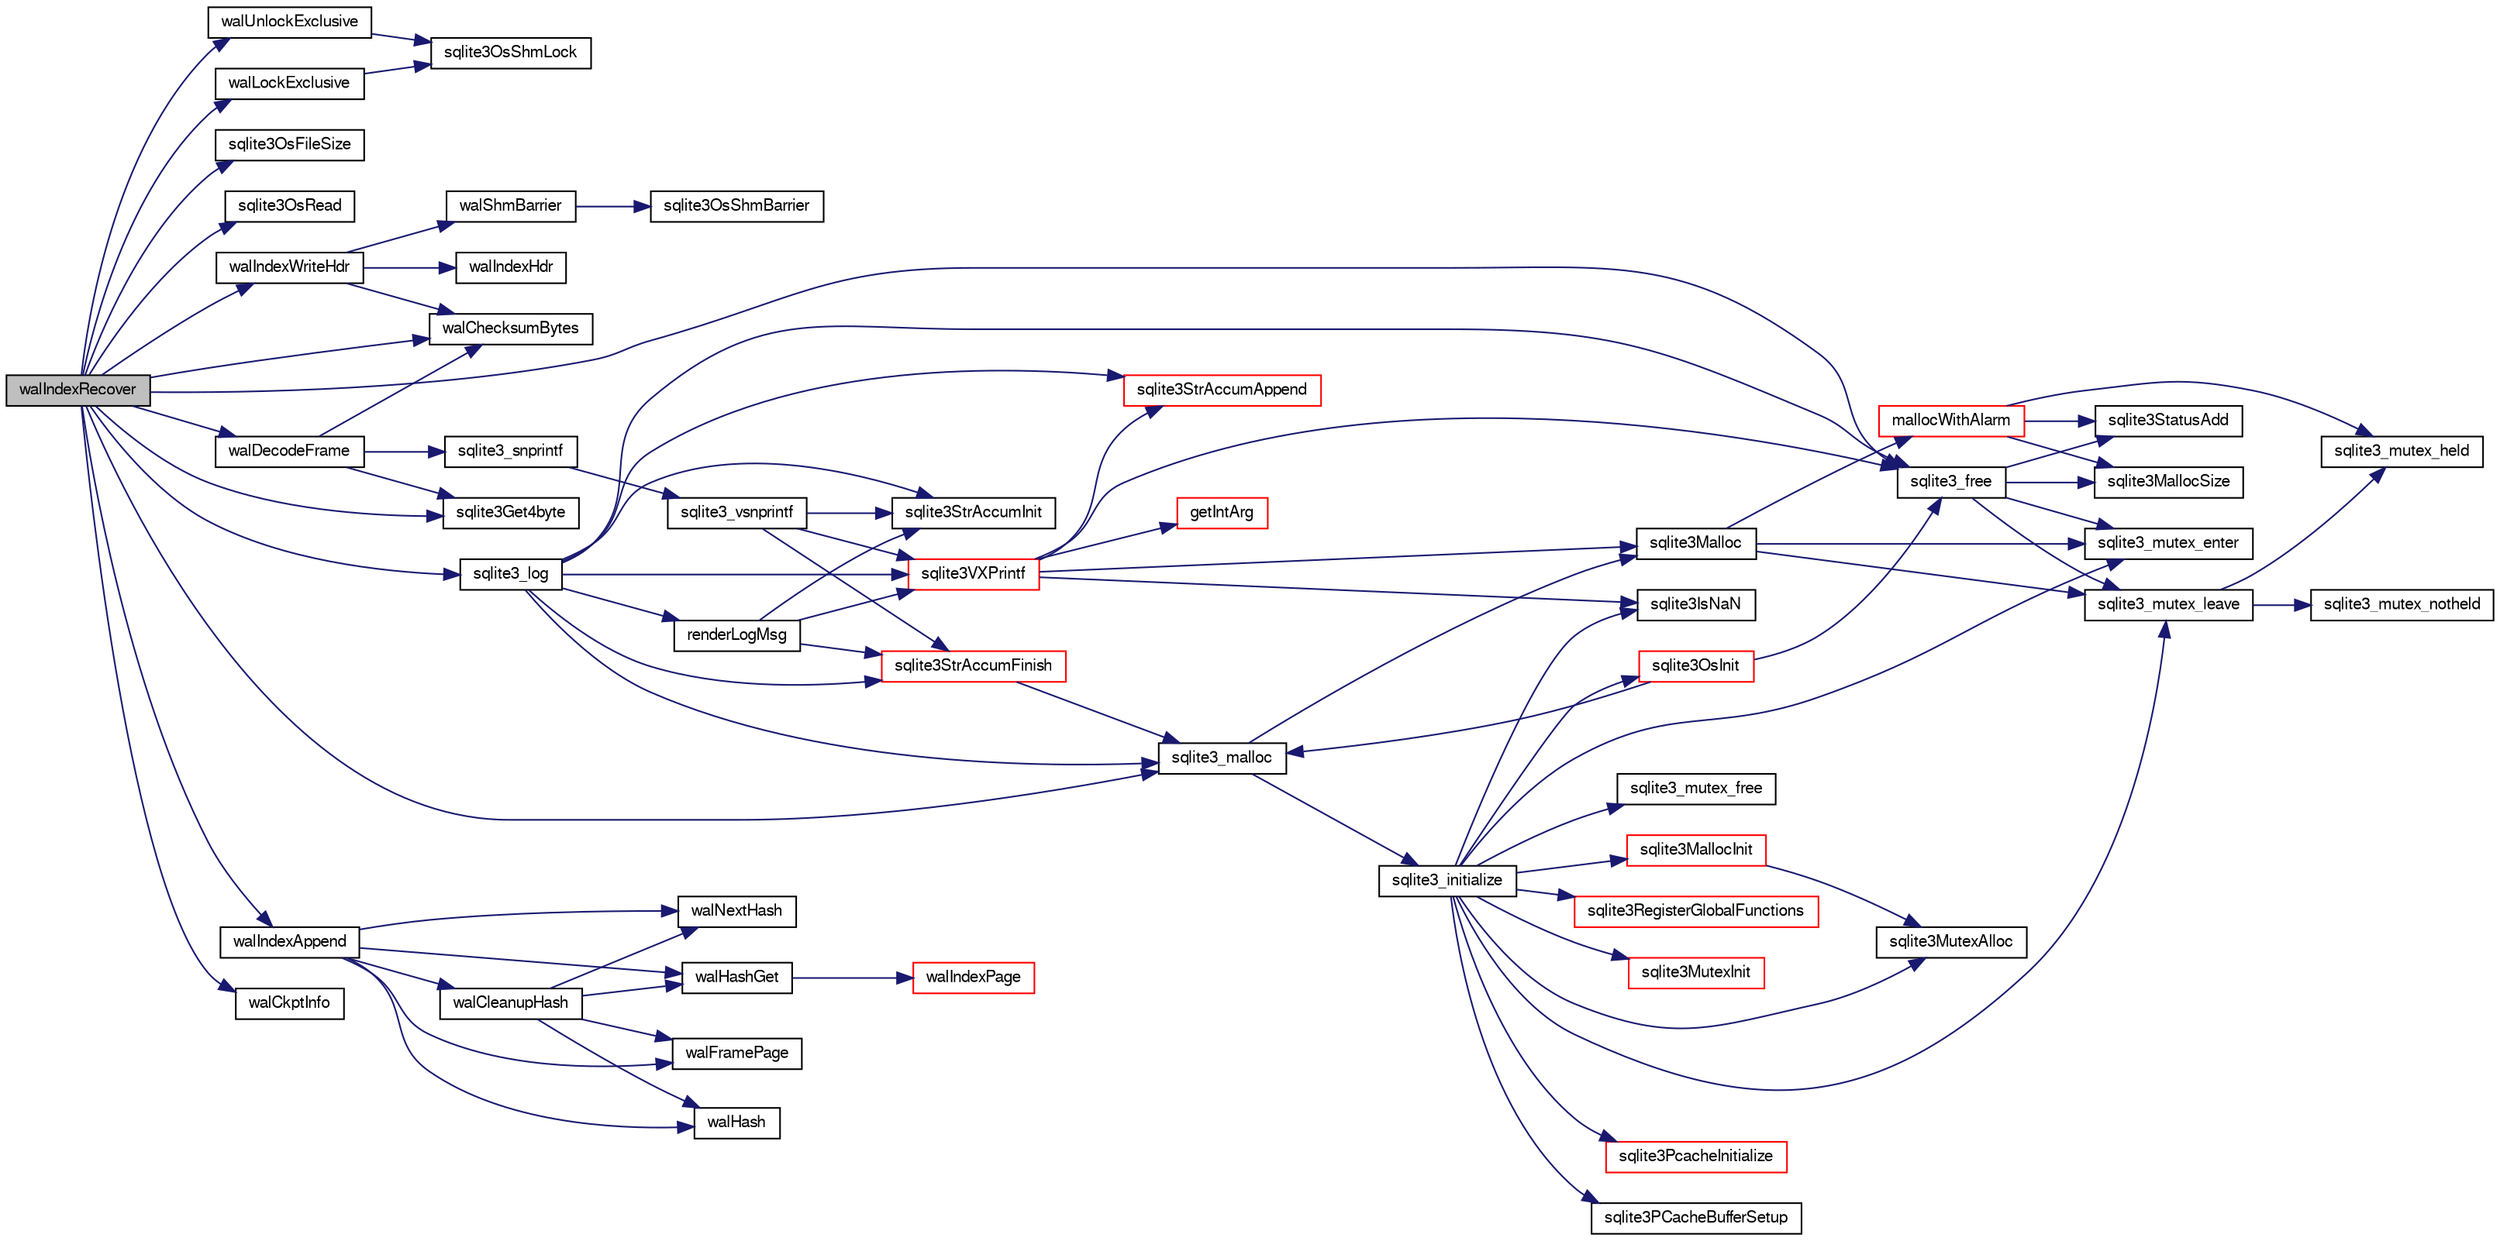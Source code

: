 digraph "walIndexRecover"
{
  edge [fontname="FreeSans",fontsize="10",labelfontname="FreeSans",labelfontsize="10"];
  node [fontname="FreeSans",fontsize="10",shape=record];
  rankdir="LR";
  Node898847 [label="walIndexRecover",height=0.2,width=0.4,color="black", fillcolor="grey75", style="filled", fontcolor="black"];
  Node898847 -> Node898848 [color="midnightblue",fontsize="10",style="solid",fontname="FreeSans"];
  Node898848 [label="walLockExclusive",height=0.2,width=0.4,color="black", fillcolor="white", style="filled",URL="$sqlite3_8c.html#a4625e58ad3fd85c21cf16275c458f154"];
  Node898848 -> Node898849 [color="midnightblue",fontsize="10",style="solid",fontname="FreeSans"];
  Node898849 [label="sqlite3OsShmLock",height=0.2,width=0.4,color="black", fillcolor="white", style="filled",URL="$sqlite3_8c.html#a1832b805275450abac06bf8da21489f3"];
  Node898847 -> Node898850 [color="midnightblue",fontsize="10",style="solid",fontname="FreeSans"];
  Node898850 [label="sqlite3OsFileSize",height=0.2,width=0.4,color="black", fillcolor="white", style="filled",URL="$sqlite3_8c.html#a395914ef2826de6ed70e92b5d02887de"];
  Node898847 -> Node898851 [color="midnightblue",fontsize="10",style="solid",fontname="FreeSans"];
  Node898851 [label="sqlite3OsRead",height=0.2,width=0.4,color="black", fillcolor="white", style="filled",URL="$sqlite3_8c.html#a98ef6b5ed82299d2efc0b5f9e41c877d"];
  Node898847 -> Node898852 [color="midnightblue",fontsize="10",style="solid",fontname="FreeSans"];
  Node898852 [label="sqlite3Get4byte",height=0.2,width=0.4,color="black", fillcolor="white", style="filled",URL="$sqlite3_8c.html#a2924627e99ca211030e954405a10f5e8"];
  Node898847 -> Node898853 [color="midnightblue",fontsize="10",style="solid",fontname="FreeSans"];
  Node898853 [label="walChecksumBytes",height=0.2,width=0.4,color="black", fillcolor="white", style="filled",URL="$sqlite3_8c.html#a19c69852e7fdedf0dac08453403f7487"];
  Node898847 -> Node898854 [color="midnightblue",fontsize="10",style="solid",fontname="FreeSans"];
  Node898854 [label="sqlite3_malloc",height=0.2,width=0.4,color="black", fillcolor="white", style="filled",URL="$sqlite3_8c.html#ac79dba55fc32b6a840cf5a9769bce7cd"];
  Node898854 -> Node898855 [color="midnightblue",fontsize="10",style="solid",fontname="FreeSans"];
  Node898855 [label="sqlite3_initialize",height=0.2,width=0.4,color="black", fillcolor="white", style="filled",URL="$sqlite3_8c.html#ab0c0ee2d5d4cf8b28e9572296a8861df"];
  Node898855 -> Node898856 [color="midnightblue",fontsize="10",style="solid",fontname="FreeSans"];
  Node898856 [label="sqlite3MutexInit",height=0.2,width=0.4,color="red", fillcolor="white", style="filled",URL="$sqlite3_8c.html#a7906afcdd1cdb3d0007eb932398a1158"];
  Node898855 -> Node898886 [color="midnightblue",fontsize="10",style="solid",fontname="FreeSans"];
  Node898886 [label="sqlite3MutexAlloc",height=0.2,width=0.4,color="black", fillcolor="white", style="filled",URL="$sqlite3_8c.html#a0e3f432ee581f6876b590e7ad7e84e19"];
  Node898855 -> Node898863 [color="midnightblue",fontsize="10",style="solid",fontname="FreeSans"];
  Node898863 [label="sqlite3_mutex_enter",height=0.2,width=0.4,color="black", fillcolor="white", style="filled",URL="$sqlite3_8c.html#a1c12cde690bd89f104de5cbad12a6bf5"];
  Node898855 -> Node898887 [color="midnightblue",fontsize="10",style="solid",fontname="FreeSans"];
  Node898887 [label="sqlite3MallocInit",height=0.2,width=0.4,color="red", fillcolor="white", style="filled",URL="$sqlite3_8c.html#a9e06f9e7cad0d83ce80ab493c9533552"];
  Node898887 -> Node898886 [color="midnightblue",fontsize="10",style="solid",fontname="FreeSans"];
  Node898855 -> Node898869 [color="midnightblue",fontsize="10",style="solid",fontname="FreeSans"];
  Node898869 [label="sqlite3_mutex_leave",height=0.2,width=0.4,color="black", fillcolor="white", style="filled",URL="$sqlite3_8c.html#a5838d235601dbd3c1fa993555c6bcc93"];
  Node898869 -> Node898865 [color="midnightblue",fontsize="10",style="solid",fontname="FreeSans"];
  Node898865 [label="sqlite3_mutex_held",height=0.2,width=0.4,color="black", fillcolor="white", style="filled",URL="$sqlite3_8c.html#acf77da68932b6bc163c5e68547ecc3e7"];
  Node898869 -> Node898870 [color="midnightblue",fontsize="10",style="solid",fontname="FreeSans"];
  Node898870 [label="sqlite3_mutex_notheld",height=0.2,width=0.4,color="black", fillcolor="white", style="filled",URL="$sqlite3_8c.html#a83967c837c1c000d3b5adcfaa688f5dc"];
  Node898855 -> Node898981 [color="midnightblue",fontsize="10",style="solid",fontname="FreeSans"];
  Node898981 [label="sqlite3RegisterGlobalFunctions",height=0.2,width=0.4,color="red", fillcolor="white", style="filled",URL="$sqlite3_8c.html#a9f75bd111010f29e1b8d74344473c4ec"];
  Node898855 -> Node899129 [color="midnightblue",fontsize="10",style="solid",fontname="FreeSans"];
  Node899129 [label="sqlite3PcacheInitialize",height=0.2,width=0.4,color="red", fillcolor="white", style="filled",URL="$sqlite3_8c.html#a2902c61ddc88bea002c4d69fe4052b1f"];
  Node898855 -> Node899130 [color="midnightblue",fontsize="10",style="solid",fontname="FreeSans"];
  Node899130 [label="sqlite3OsInit",height=0.2,width=0.4,color="red", fillcolor="white", style="filled",URL="$sqlite3_8c.html#afeaa886fe1ca086a30fd278b1d069762"];
  Node899130 -> Node898854 [color="midnightblue",fontsize="10",style="solid",fontname="FreeSans"];
  Node899130 -> Node898874 [color="midnightblue",fontsize="10",style="solid",fontname="FreeSans"];
  Node898874 [label="sqlite3_free",height=0.2,width=0.4,color="black", fillcolor="white", style="filled",URL="$sqlite3_8c.html#a6552349e36a8a691af5487999ab09519"];
  Node898874 -> Node898863 [color="midnightblue",fontsize="10",style="solid",fontname="FreeSans"];
  Node898874 -> Node898872 [color="midnightblue",fontsize="10",style="solid",fontname="FreeSans"];
  Node898872 [label="sqlite3StatusAdd",height=0.2,width=0.4,color="black", fillcolor="white", style="filled",URL="$sqlite3_8c.html#afa029f93586aeab4cc85360905dae9cd"];
  Node898874 -> Node898871 [color="midnightblue",fontsize="10",style="solid",fontname="FreeSans"];
  Node898871 [label="sqlite3MallocSize",height=0.2,width=0.4,color="black", fillcolor="white", style="filled",URL="$sqlite3_8c.html#acf5d2a5f35270bafb050bd2def576955"];
  Node898874 -> Node898869 [color="midnightblue",fontsize="10",style="solid",fontname="FreeSans"];
  Node898855 -> Node899134 [color="midnightblue",fontsize="10",style="solid",fontname="FreeSans"];
  Node899134 [label="sqlite3PCacheBufferSetup",height=0.2,width=0.4,color="black", fillcolor="white", style="filled",URL="$sqlite3_8c.html#ad18a1eebefdfbc4254f473f7b0101937"];
  Node898855 -> Node899135 [color="midnightblue",fontsize="10",style="solid",fontname="FreeSans"];
  Node899135 [label="sqlite3_mutex_free",height=0.2,width=0.4,color="black", fillcolor="white", style="filled",URL="$sqlite3_8c.html#a2db2e72e08f6873afa9c61b0ec726fec"];
  Node898855 -> Node898918 [color="midnightblue",fontsize="10",style="solid",fontname="FreeSans"];
  Node898918 [label="sqlite3IsNaN",height=0.2,width=0.4,color="black", fillcolor="white", style="filled",URL="$sqlite3_8c.html#aed4d78203877c3486765ccbc7feebb50"];
  Node898854 -> Node898862 [color="midnightblue",fontsize="10",style="solid",fontname="FreeSans"];
  Node898862 [label="sqlite3Malloc",height=0.2,width=0.4,color="black", fillcolor="white", style="filled",URL="$sqlite3_8c.html#a361a2eaa846b1885f123abe46f5d8b2b"];
  Node898862 -> Node898863 [color="midnightblue",fontsize="10",style="solid",fontname="FreeSans"];
  Node898862 -> Node898864 [color="midnightblue",fontsize="10",style="solid",fontname="FreeSans"];
  Node898864 [label="mallocWithAlarm",height=0.2,width=0.4,color="red", fillcolor="white", style="filled",URL="$sqlite3_8c.html#ab070d5cf8e48ec8a6a43cf025d48598b"];
  Node898864 -> Node898865 [color="midnightblue",fontsize="10",style="solid",fontname="FreeSans"];
  Node898864 -> Node898871 [color="midnightblue",fontsize="10",style="solid",fontname="FreeSans"];
  Node898864 -> Node898872 [color="midnightblue",fontsize="10",style="solid",fontname="FreeSans"];
  Node898862 -> Node898869 [color="midnightblue",fontsize="10",style="solid",fontname="FreeSans"];
  Node898847 -> Node899136 [color="midnightblue",fontsize="10",style="solid",fontname="FreeSans"];
  Node899136 [label="walDecodeFrame",height=0.2,width=0.4,color="black", fillcolor="white", style="filled",URL="$sqlite3_8c.html#aaa163f26bf1e56df2fb274bf7e6bc5b9"];
  Node899136 -> Node898852 [color="midnightblue",fontsize="10",style="solid",fontname="FreeSans"];
  Node899136 -> Node898853 [color="midnightblue",fontsize="10",style="solid",fontname="FreeSans"];
  Node899136 -> Node898941 [color="midnightblue",fontsize="10",style="solid",fontname="FreeSans"];
  Node898941 [label="sqlite3_snprintf",height=0.2,width=0.4,color="black", fillcolor="white", style="filled",URL="$sqlite3_8c.html#aa2695a752e971577f5784122f2013c40"];
  Node898941 -> Node898942 [color="midnightblue",fontsize="10",style="solid",fontname="FreeSans"];
  Node898942 [label="sqlite3_vsnprintf",height=0.2,width=0.4,color="black", fillcolor="white", style="filled",URL="$sqlite3_8c.html#a0862c03aea71d62847e452aa655add42"];
  Node898942 -> Node898892 [color="midnightblue",fontsize="10",style="solid",fontname="FreeSans"];
  Node898892 [label="sqlite3StrAccumInit",height=0.2,width=0.4,color="black", fillcolor="white", style="filled",URL="$sqlite3_8c.html#aabf95e113b9d54d519cd15a56215f560"];
  Node898942 -> Node898893 [color="midnightblue",fontsize="10",style="solid",fontname="FreeSans"];
  Node898893 [label="sqlite3VXPrintf",height=0.2,width=0.4,color="red", fillcolor="white", style="filled",URL="$sqlite3_8c.html#a63c25806c9bd4a2b76f9a0eb232c6bde"];
  Node898893 -> Node898894 [color="midnightblue",fontsize="10",style="solid",fontname="FreeSans"];
  Node898894 [label="sqlite3StrAccumAppend",height=0.2,width=0.4,color="red", fillcolor="white", style="filled",URL="$sqlite3_8c.html#a56664fa33def33c5a5245b623441d5e0"];
  Node898893 -> Node898908 [color="midnightblue",fontsize="10",style="solid",fontname="FreeSans"];
  Node898908 [label="getIntArg",height=0.2,width=0.4,color="red", fillcolor="white", style="filled",URL="$sqlite3_8c.html#abff258963dbd9205fb299851a64c67be"];
  Node898893 -> Node898862 [color="midnightblue",fontsize="10",style="solid",fontname="FreeSans"];
  Node898893 -> Node898918 [color="midnightblue",fontsize="10",style="solid",fontname="FreeSans"];
  Node898893 -> Node898874 [color="midnightblue",fontsize="10",style="solid",fontname="FreeSans"];
  Node898942 -> Node898943 [color="midnightblue",fontsize="10",style="solid",fontname="FreeSans"];
  Node898943 [label="sqlite3StrAccumFinish",height=0.2,width=0.4,color="red", fillcolor="white", style="filled",URL="$sqlite3_8c.html#adb7f26b10ac1b847db6f000ef4c2e2ba"];
  Node898943 -> Node898854 [color="midnightblue",fontsize="10",style="solid",fontname="FreeSans"];
  Node898847 -> Node899137 [color="midnightblue",fontsize="10",style="solid",fontname="FreeSans"];
  Node899137 [label="walIndexAppend",height=0.2,width=0.4,color="black", fillcolor="white", style="filled",URL="$sqlite3_8c.html#a610585027d507a9b1c4a3d83bf01f517"];
  Node899137 -> Node899138 [color="midnightblue",fontsize="10",style="solid",fontname="FreeSans"];
  Node899138 [label="walHashGet",height=0.2,width=0.4,color="black", fillcolor="white", style="filled",URL="$sqlite3_8c.html#ae19bbc16575c591b6e0aee0aed2cfaf3"];
  Node899138 -> Node899139 [color="midnightblue",fontsize="10",style="solid",fontname="FreeSans"];
  Node899139 [label="walIndexPage",height=0.2,width=0.4,color="red", fillcolor="white", style="filled",URL="$sqlite3_8c.html#affd3251fd1aa1218170d421177256e24"];
  Node899137 -> Node899143 [color="midnightblue",fontsize="10",style="solid",fontname="FreeSans"];
  Node899143 [label="walFramePage",height=0.2,width=0.4,color="black", fillcolor="white", style="filled",URL="$sqlite3_8c.html#a067e7452317d6a1c19674376ae969f1f"];
  Node899137 -> Node899144 [color="midnightblue",fontsize="10",style="solid",fontname="FreeSans"];
  Node899144 [label="walCleanupHash",height=0.2,width=0.4,color="black", fillcolor="white", style="filled",URL="$sqlite3_8c.html#acb07b8b7a082b5b17a0cd10bc324cc94"];
  Node899144 -> Node899143 [color="midnightblue",fontsize="10",style="solid",fontname="FreeSans"];
  Node899144 -> Node899138 [color="midnightblue",fontsize="10",style="solid",fontname="FreeSans"];
  Node899144 -> Node899145 [color="midnightblue",fontsize="10",style="solid",fontname="FreeSans"];
  Node899145 [label="walHash",height=0.2,width=0.4,color="black", fillcolor="white", style="filled",URL="$sqlite3_8c.html#a1d1aa852a3a505567009b451c23af38c"];
  Node899144 -> Node899146 [color="midnightblue",fontsize="10",style="solid",fontname="FreeSans"];
  Node899146 [label="walNextHash",height=0.2,width=0.4,color="black", fillcolor="white", style="filled",URL="$sqlite3_8c.html#a62e11e0d73d30dc749eb23c6d28904c1"];
  Node899137 -> Node899145 [color="midnightblue",fontsize="10",style="solid",fontname="FreeSans"];
  Node899137 -> Node899146 [color="midnightblue",fontsize="10",style="solid",fontname="FreeSans"];
  Node898847 -> Node898874 [color="midnightblue",fontsize="10",style="solid",fontname="FreeSans"];
  Node898847 -> Node899147 [color="midnightblue",fontsize="10",style="solid",fontname="FreeSans"];
  Node899147 [label="walIndexWriteHdr",height=0.2,width=0.4,color="black", fillcolor="white", style="filled",URL="$sqlite3_8c.html#abcf92b15f0a35c95fca402459f96c2a6"];
  Node899147 -> Node899148 [color="midnightblue",fontsize="10",style="solid",fontname="FreeSans"];
  Node899148 [label="walIndexHdr",height=0.2,width=0.4,color="black", fillcolor="white", style="filled",URL="$sqlite3_8c.html#aab2cbd233e7f954c7a260578027bb0ca"];
  Node899147 -> Node898853 [color="midnightblue",fontsize="10",style="solid",fontname="FreeSans"];
  Node899147 -> Node899149 [color="midnightblue",fontsize="10",style="solid",fontname="FreeSans"];
  Node899149 [label="walShmBarrier",height=0.2,width=0.4,color="black", fillcolor="white", style="filled",URL="$sqlite3_8c.html#ad2521f6deb16bf6c132c44687dd5fd4b"];
  Node899149 -> Node899150 [color="midnightblue",fontsize="10",style="solid",fontname="FreeSans"];
  Node899150 [label="sqlite3OsShmBarrier",height=0.2,width=0.4,color="black", fillcolor="white", style="filled",URL="$sqlite3_8c.html#a57052198198859565aeda03fd69bbcab"];
  Node898847 -> Node899151 [color="midnightblue",fontsize="10",style="solid",fontname="FreeSans"];
  Node899151 [label="walCkptInfo",height=0.2,width=0.4,color="black", fillcolor="white", style="filled",URL="$sqlite3_8c.html#ad84967d160cb3a294c0a992c47a702da"];
  Node898847 -> Node898890 [color="midnightblue",fontsize="10",style="solid",fontname="FreeSans"];
  Node898890 [label="sqlite3_log",height=0.2,width=0.4,color="black", fillcolor="white", style="filled",URL="$sqlite3_8c.html#a298c9699bf9c143662c6b1fec4b2dc3b"];
  Node898890 -> Node898891 [color="midnightblue",fontsize="10",style="solid",fontname="FreeSans"];
  Node898891 [label="renderLogMsg",height=0.2,width=0.4,color="black", fillcolor="white", style="filled",URL="$sqlite3_8c.html#a7a02b43ce0a27bb52085c7f446d115af"];
  Node898891 -> Node898892 [color="midnightblue",fontsize="10",style="solid",fontname="FreeSans"];
  Node898891 -> Node898893 [color="midnightblue",fontsize="10",style="solid",fontname="FreeSans"];
  Node898891 -> Node898943 [color="midnightblue",fontsize="10",style="solid",fontname="FreeSans"];
  Node898890 -> Node898892 [color="midnightblue",fontsize="10",style="solid",fontname="FreeSans"];
  Node898890 -> Node898893 [color="midnightblue",fontsize="10",style="solid",fontname="FreeSans"];
  Node898890 -> Node898943 [color="midnightblue",fontsize="10",style="solid",fontname="FreeSans"];
  Node898890 -> Node898854 [color="midnightblue",fontsize="10",style="solid",fontname="FreeSans"];
  Node898890 -> Node898874 [color="midnightblue",fontsize="10",style="solid",fontname="FreeSans"];
  Node898890 -> Node898894 [color="midnightblue",fontsize="10",style="solid",fontname="FreeSans"];
  Node898847 -> Node899152 [color="midnightblue",fontsize="10",style="solid",fontname="FreeSans"];
  Node899152 [label="walUnlockExclusive",height=0.2,width=0.4,color="black", fillcolor="white", style="filled",URL="$sqlite3_8c.html#a7ef6fcadaaeb9b36d1b9eaaf7e8f3311"];
  Node899152 -> Node898849 [color="midnightblue",fontsize="10",style="solid",fontname="FreeSans"];
}

